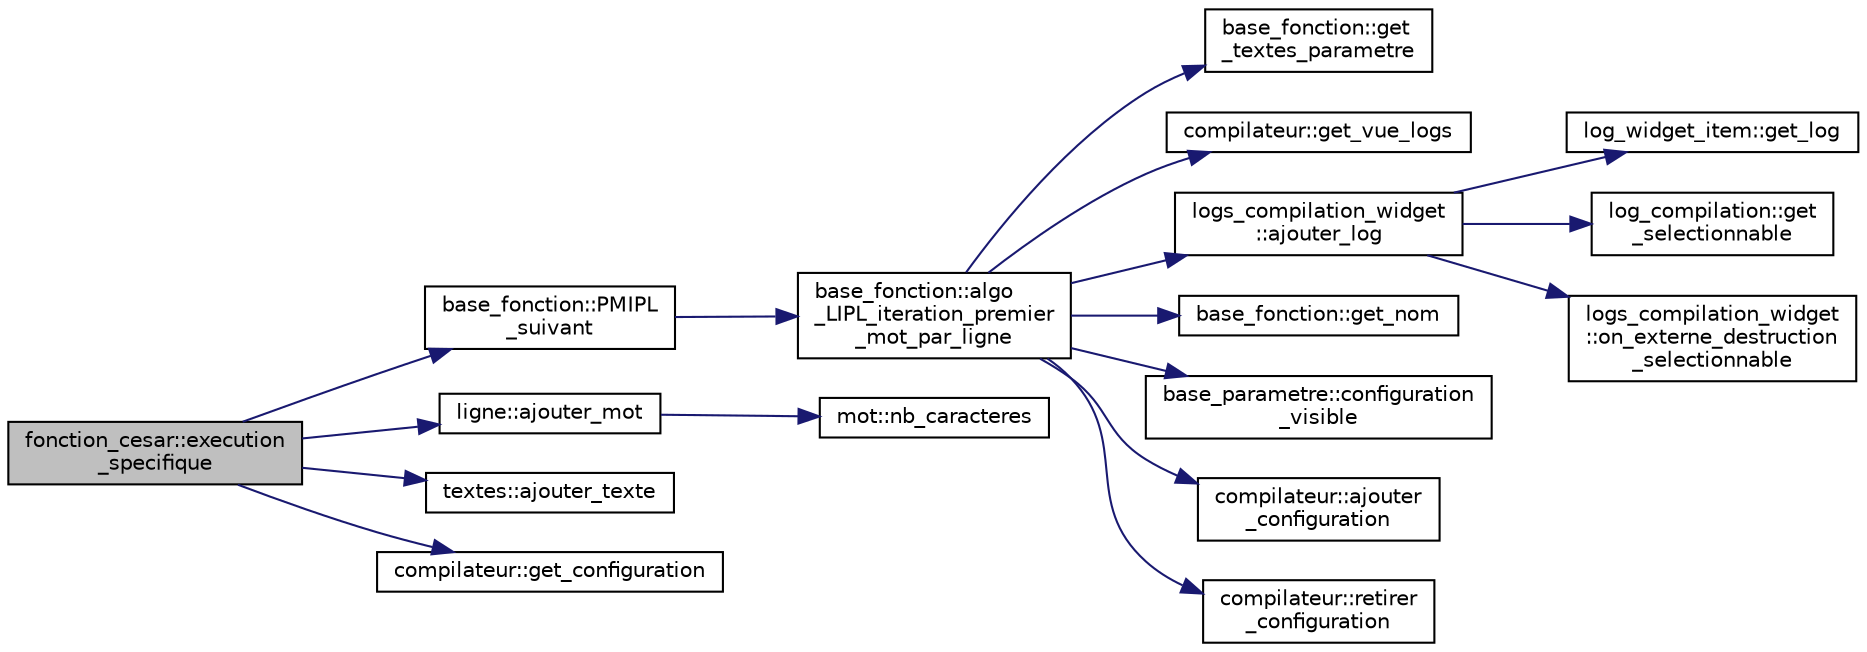 digraph "fonction_cesar::execution_specifique"
{
  edge [fontname="Helvetica",fontsize="10",labelfontname="Helvetica",labelfontsize="10"];
  node [fontname="Helvetica",fontsize="10",shape=record];
  rankdir="LR";
  Node48 [label="fonction_cesar::execution\l_specifique",height=0.2,width=0.4,color="black", fillcolor="grey75", style="filled", fontcolor="black"];
  Node48 -> Node49 [color="midnightblue",fontsize="10",style="solid",fontname="Helvetica"];
  Node49 [label="base_fonction::PMIPL\l_suivant",height=0.2,width=0.4,color="black", fillcolor="white", style="filled",URL="$classbase__fonction.html#abc9bdda198e18f267a71df46baa54b22"];
  Node49 -> Node50 [color="midnightblue",fontsize="10",style="solid",fontname="Helvetica"];
  Node50 [label="base_fonction::algo\l_LIPL_iteration_premier\l_mot_par_ligne",height=0.2,width=0.4,color="black", fillcolor="white", style="filled",URL="$classbase__fonction.html#ab450ea28d02332b2aef8ff0a991cbd26",tooltip="Algorithme d&#39;exécution selon un parametre donné dans le cas : ligne, itération sur chaque ligne..."];
  Node50 -> Node51 [color="midnightblue",fontsize="10",style="solid",fontname="Helvetica"];
  Node51 [label="base_fonction::get\l_textes_parametre",height=0.2,width=0.4,color="black", fillcolor="white", style="filled",URL="$classbase__fonction.html#ab3e88cf042d00d3aaa21e6cdbe8dcadd"];
  Node50 -> Node52 [color="midnightblue",fontsize="10",style="solid",fontname="Helvetica"];
  Node52 [label="compilateur::get_vue_logs",height=0.2,width=0.4,color="black", fillcolor="white", style="filled",URL="$classcompilateur.html#a082b5dae21b0b539a159e180164a5f7c",tooltip="Accesseur du widget de la vue des logs. "];
  Node50 -> Node53 [color="midnightblue",fontsize="10",style="solid",fontname="Helvetica"];
  Node53 [label="logs_compilation_widget\l::ajouter_log",height=0.2,width=0.4,color="black", fillcolor="white", style="filled",URL="$classlogs__compilation__widget.html#a51fcc25d77ca9beafc2721d9c84f07a7"];
  Node53 -> Node54 [color="midnightblue",fontsize="10",style="solid",fontname="Helvetica"];
  Node54 [label="log_widget_item::get_log",height=0.2,width=0.4,color="black", fillcolor="white", style="filled",URL="$classlog__widget__item.html#a50885aa7f8b31392370fe1dafe982a62"];
  Node53 -> Node55 [color="midnightblue",fontsize="10",style="solid",fontname="Helvetica"];
  Node55 [label="log_compilation::get\l_selectionnable",height=0.2,width=0.4,color="black", fillcolor="white", style="filled",URL="$classlog__compilation.html#a33648aa43d6eac93335fbf032c581f67",tooltip="Accesseur de l&#39;objet associé. "];
  Node53 -> Node56 [color="midnightblue",fontsize="10",style="solid",fontname="Helvetica"];
  Node56 [label="logs_compilation_widget\l::on_externe_destruction\l_selectionnable",height=0.2,width=0.4,color="black", fillcolor="white", style="filled",URL="$classlogs__compilation__widget.html#aa1e59554cb81d84ad0cd4245b166b2df"];
  Node50 -> Node57 [color="midnightblue",fontsize="10",style="solid",fontname="Helvetica"];
  Node57 [label="base_fonction::get_nom",height=0.2,width=0.4,color="black", fillcolor="white", style="filled",URL="$classbase__fonction.html#aa184addbc0e71b3fd255b2f0b9e7c99e",tooltip="Retourne le nom de la fonction. "];
  Node50 -> Node58 [color="midnightblue",fontsize="10",style="solid",fontname="Helvetica"];
  Node58 [label="base_parametre::configuration\l_visible",height=0.2,width=0.4,color="black", fillcolor="white", style="filled",URL="$classbase__parametre.html#a76d6b70f40b18a33f0b0a56e85782a8d"];
  Node50 -> Node59 [color="midnightblue",fontsize="10",style="solid",fontname="Helvetica"];
  Node59 [label="compilateur::ajouter\l_configuration",height=0.2,width=0.4,color="black", fillcolor="white", style="filled",URL="$classcompilateur.html#accedd70b3a5d0cec2ce83fee43a7f160",tooltip="Ajoute une configuration à un couple (fonction, parametre). "];
  Node50 -> Node60 [color="midnightblue",fontsize="10",style="solid",fontname="Helvetica"];
  Node60 [label="compilateur::retirer\l_configuration",height=0.2,width=0.4,color="black", fillcolor="white", style="filled",URL="$classcompilateur.html#a3a044cc8ed2205d842ed8adadf090179",tooltip="Efface la configuration d&#39;un couple (fonction/parametre). "];
  Node48 -> Node61 [color="midnightblue",fontsize="10",style="solid",fontname="Helvetica"];
  Node61 [label="ligne::ajouter_mot",height=0.2,width=0.4,color="black", fillcolor="white", style="filled",URL="$classligne.html#abb194a19c94d5d7ec48ef442f5043d1e"];
  Node61 -> Node62 [color="midnightblue",fontsize="10",style="solid",fontname="Helvetica"];
  Node62 [label="mot::nb_caracteres",height=0.2,width=0.4,color="black", fillcolor="white", style="filled",URL="$classmot.html#a9f5c9cd3673bd6d4ba3b7ea9e406ef49"];
  Node48 -> Node63 [color="midnightblue",fontsize="10",style="solid",fontname="Helvetica"];
  Node63 [label="textes::ajouter_texte",height=0.2,width=0.4,color="black", fillcolor="white", style="filled",URL="$classtextes.html#a43f525d434beb88abf038c54fe656d91"];
  Node48 -> Node64 [color="midnightblue",fontsize="10",style="solid",fontname="Helvetica"];
  Node64 [label="compilateur::get_configuration",height=0.2,width=0.4,color="black", fillcolor="white", style="filled",URL="$classcompilateur.html#a1b90b920c98f81b88171bda33967ffac",tooltip="Accesseur de la configuration courante. "];
}
